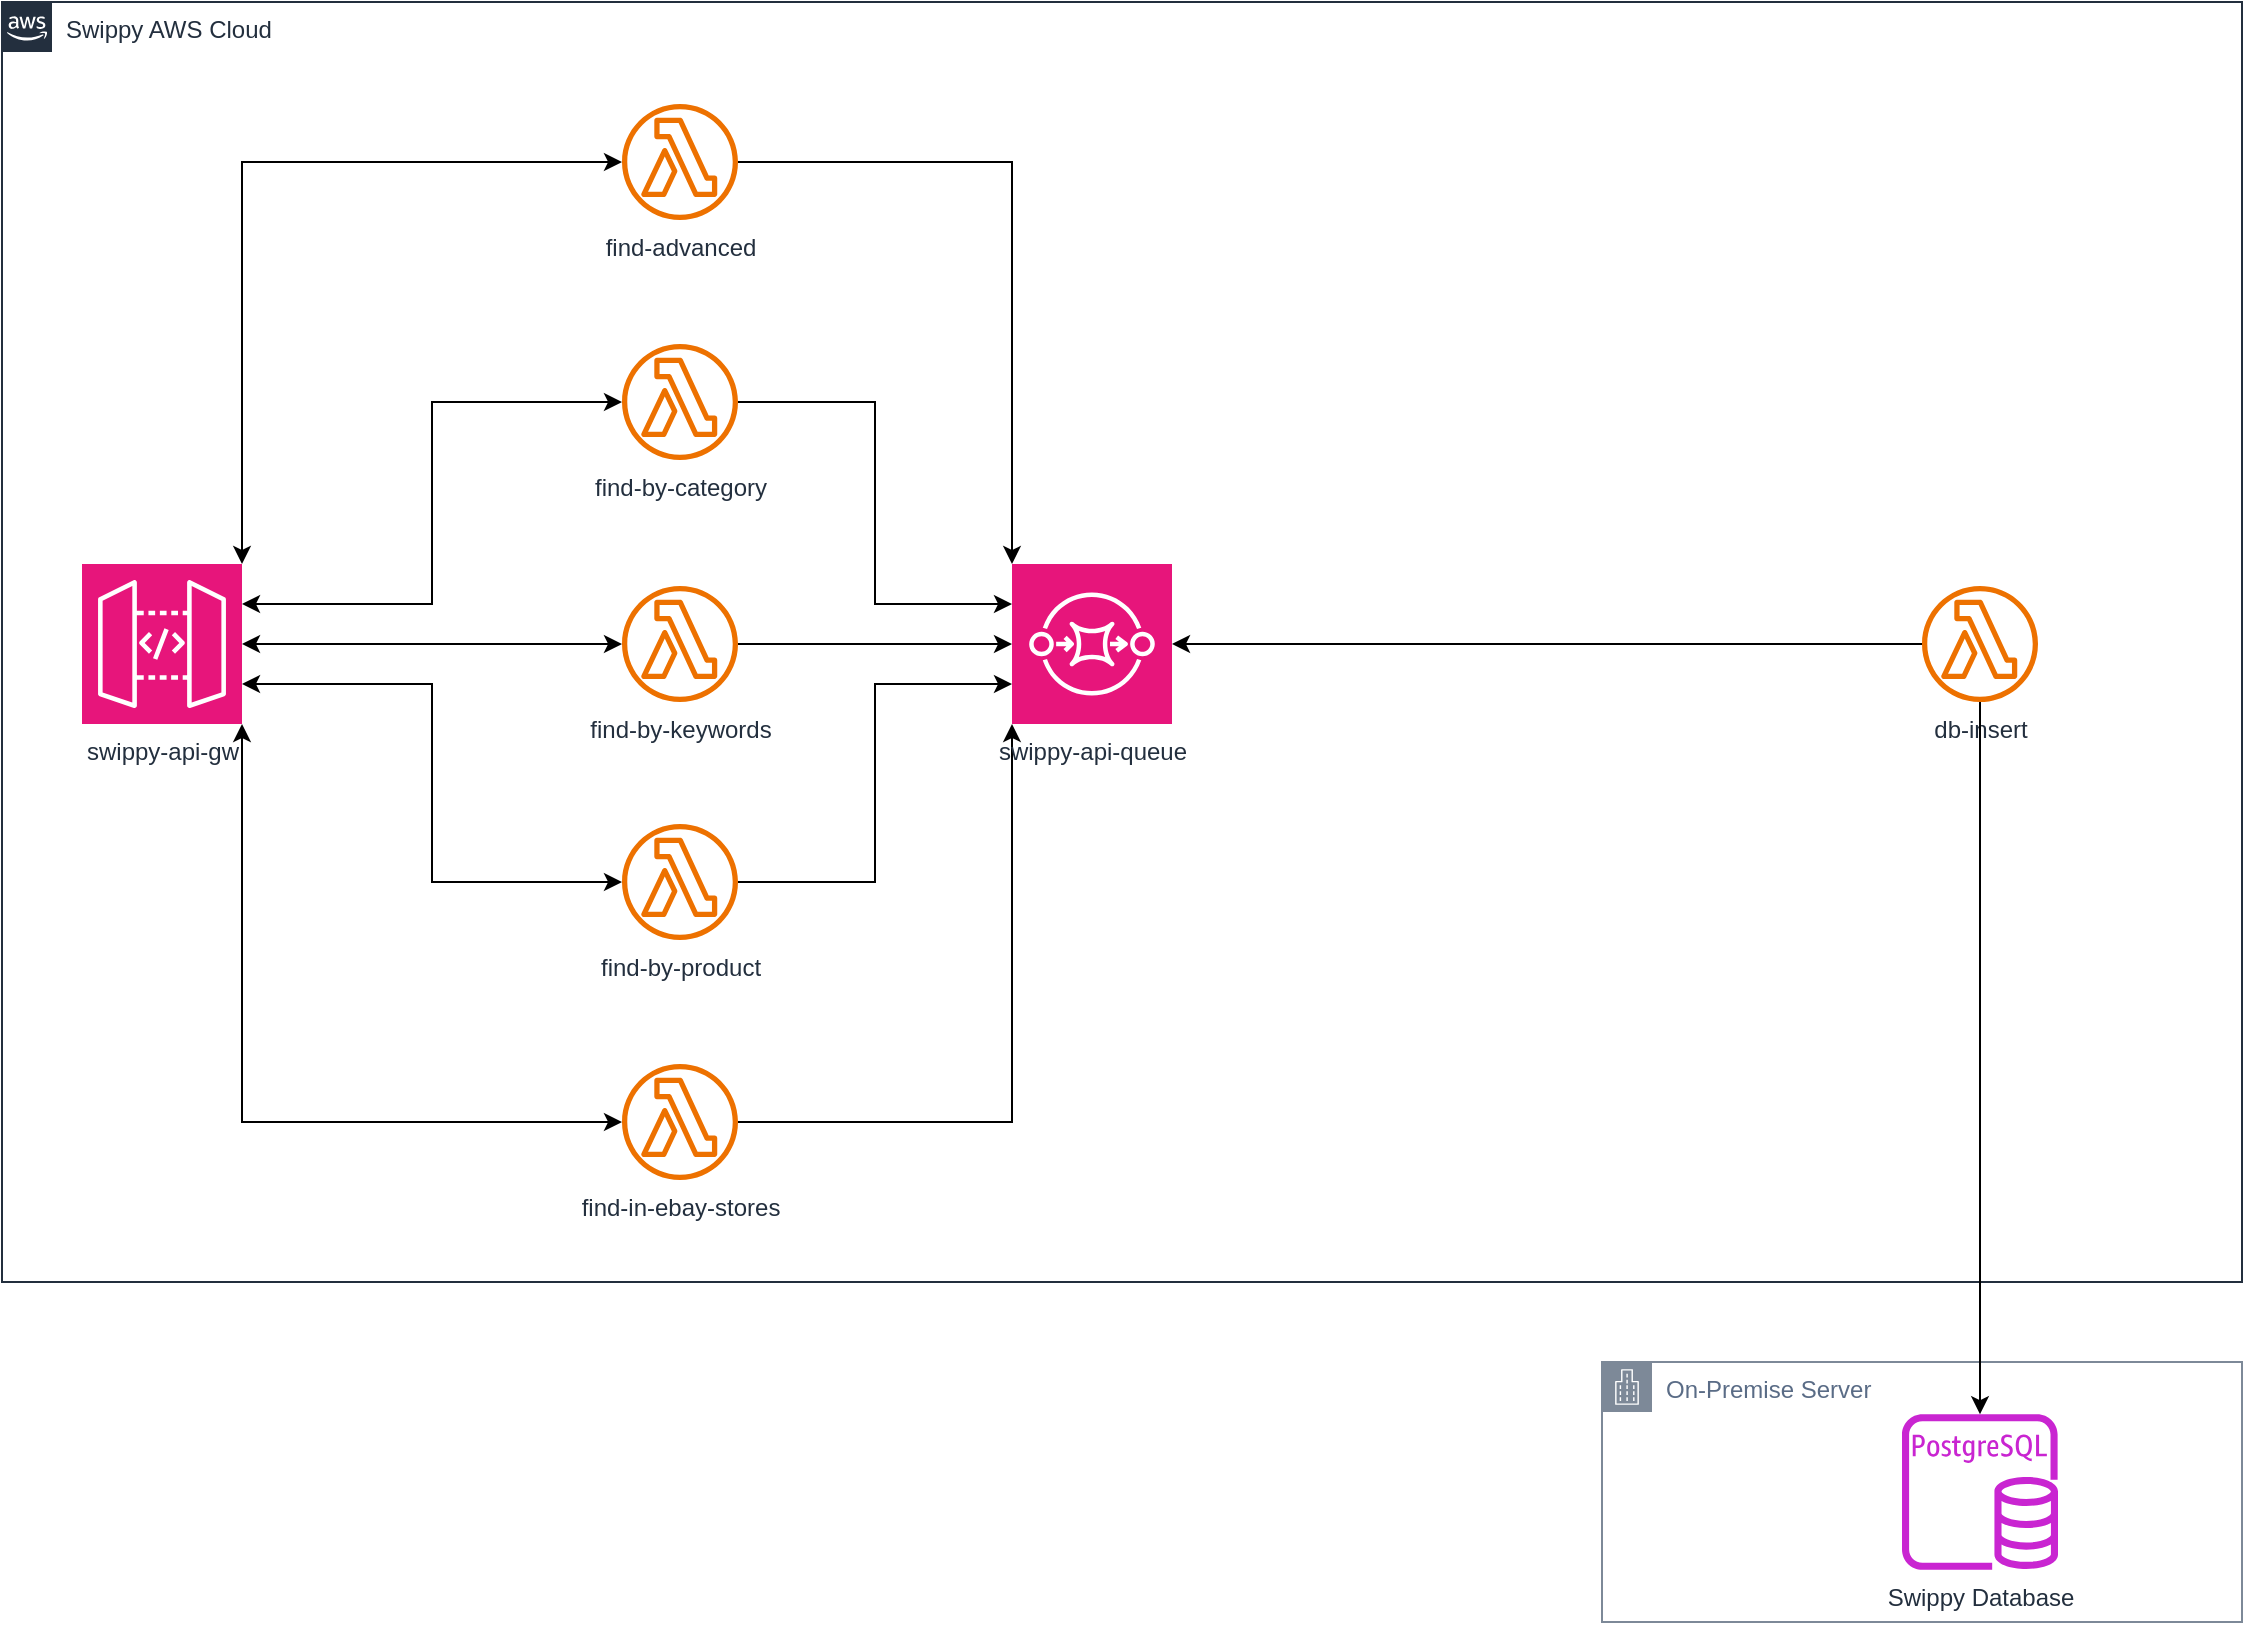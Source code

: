<mxfile version="22.1.4" type="device">
  <diagram id="Ht1M8jgEwFfnCIfOTk4-" name="Page-1">
    <mxGraphModel dx="1383" dy="771" grid="1" gridSize="10" guides="1" tooltips="1" connect="1" arrows="1" fold="1" page="1" pageScale="1" pageWidth="1169" pageHeight="827" math="0" shadow="0">
      <root>
        <mxCell id="0" />
        <mxCell id="1" parent="0" />
        <mxCell id="UEzPUAAOIrF-is8g5C7q-74" value="Swippy AWS Cloud" style="points=[[0,0],[0.25,0],[0.5,0],[0.75,0],[1,0],[1,0.25],[1,0.5],[1,0.75],[1,1],[0.75,1],[0.5,1],[0.25,1],[0,1],[0,0.75],[0,0.5],[0,0.25]];outlineConnect=0;gradientColor=none;html=1;whiteSpace=wrap;fontSize=12;fontStyle=0;shape=mxgraph.aws4.group;grIcon=mxgraph.aws4.group_aws_cloud_alt;strokeColor=#232F3E;fillColor=none;verticalAlign=top;align=left;spacingLeft=30;fontColor=#232F3E;dashed=0;labelBackgroundColor=#ffffff;container=1;pointerEvents=0;collapsible=0;recursiveResize=0;" parent="1" vertex="1">
          <mxGeometry x="40" width="1120" height="640" as="geometry" />
        </mxCell>
        <mxCell id="KWtaa2zTrmVgfw0MSQl9-2" value="&lt;div&gt;swippy-api-gw&lt;/div&gt;" style="sketch=0;points=[[0,0,0],[0.25,0,0],[0.5,0,0],[0.75,0,0],[1,0,0],[0,1,0],[0.25,1,0],[0.5,1,0],[0.75,1,0],[1,1,0],[0,0.25,0],[0,0.5,0],[0,0.75,0],[1,0.25,0],[1,0.5,0],[1,0.75,0]];outlineConnect=0;fontColor=#232F3E;fillColor=#E7157B;strokeColor=#ffffff;dashed=0;verticalLabelPosition=bottom;verticalAlign=top;align=center;html=1;fontSize=12;fontStyle=0;aspect=fixed;shape=mxgraph.aws4.resourceIcon;resIcon=mxgraph.aws4.api_gateway;" vertex="1" parent="UEzPUAAOIrF-is8g5C7q-74">
          <mxGeometry x="40" y="281" width="80" height="80" as="geometry" />
        </mxCell>
        <mxCell id="KWtaa2zTrmVgfw0MSQl9-10" value="" style="edgeStyle=orthogonalEdgeStyle;rounded=0;orthogonalLoop=1;jettySize=auto;html=1;entryX=0;entryY=0;entryDx=0;entryDy=0;entryPerimeter=0;" edge="1" parent="UEzPUAAOIrF-is8g5C7q-74" source="KWtaa2zTrmVgfw0MSQl9-3" target="KWtaa2zTrmVgfw0MSQl9-8">
          <mxGeometry relative="1" as="geometry">
            <mxPoint x="437" y="80" as="targetPoint" />
          </mxGeometry>
        </mxCell>
        <mxCell id="KWtaa2zTrmVgfw0MSQl9-26" value="" style="rounded=0;orthogonalLoop=1;jettySize=auto;html=1;entryX=1;entryY=0;entryDx=0;entryDy=0;entryPerimeter=0;edgeStyle=orthogonalEdgeStyle;startArrow=classic;startFill=1;" edge="1" parent="UEzPUAAOIrF-is8g5C7q-74" source="KWtaa2zTrmVgfw0MSQl9-3" target="KWtaa2zTrmVgfw0MSQl9-2">
          <mxGeometry relative="1" as="geometry">
            <mxPoint x="241" y="80" as="targetPoint" />
          </mxGeometry>
        </mxCell>
        <mxCell id="KWtaa2zTrmVgfw0MSQl9-3" value="find-advanced" style="sketch=0;outlineConnect=0;fontColor=#232F3E;gradientColor=none;fillColor=#ED7100;strokeColor=none;dashed=0;verticalLabelPosition=bottom;verticalAlign=top;align=center;html=1;fontSize=12;fontStyle=0;aspect=fixed;pointerEvents=1;shape=mxgraph.aws4.lambda_function;" vertex="1" parent="UEzPUAAOIrF-is8g5C7q-74">
          <mxGeometry x="310" y="51" width="58" height="58" as="geometry" />
        </mxCell>
        <mxCell id="KWtaa2zTrmVgfw0MSQl9-12" value="" style="edgeStyle=orthogonalEdgeStyle;rounded=0;orthogonalLoop=1;jettySize=auto;html=1;entryX=0;entryY=0.25;entryDx=0;entryDy=0;entryPerimeter=0;" edge="1" parent="UEzPUAAOIrF-is8g5C7q-74" source="KWtaa2zTrmVgfw0MSQl9-4" target="KWtaa2zTrmVgfw0MSQl9-8">
          <mxGeometry relative="1" as="geometry">
            <mxPoint x="437" y="200" as="targetPoint" />
          </mxGeometry>
        </mxCell>
        <mxCell id="KWtaa2zTrmVgfw0MSQl9-29" value="" style="edgeStyle=orthogonalEdgeStyle;rounded=0;orthogonalLoop=1;jettySize=auto;html=1;entryX=1;entryY=0.25;entryDx=0;entryDy=0;entryPerimeter=0;startArrow=classic;startFill=1;" edge="1" parent="UEzPUAAOIrF-is8g5C7q-74" source="KWtaa2zTrmVgfw0MSQl9-4" target="KWtaa2zTrmVgfw0MSQl9-2">
          <mxGeometry relative="1" as="geometry">
            <mxPoint x="241" y="200" as="targetPoint" />
          </mxGeometry>
        </mxCell>
        <mxCell id="KWtaa2zTrmVgfw0MSQl9-4" value="find-by-category" style="sketch=0;outlineConnect=0;fontColor=#232F3E;gradientColor=none;fillColor=#ED7100;strokeColor=none;dashed=0;verticalLabelPosition=bottom;verticalAlign=top;align=center;html=1;fontSize=12;fontStyle=0;aspect=fixed;pointerEvents=1;shape=mxgraph.aws4.lambda_function;" vertex="1" parent="UEzPUAAOIrF-is8g5C7q-74">
          <mxGeometry x="310" y="171" width="58" height="58" as="geometry" />
        </mxCell>
        <mxCell id="KWtaa2zTrmVgfw0MSQl9-14" value="" style="edgeStyle=orthogonalEdgeStyle;rounded=0;orthogonalLoop=1;jettySize=auto;html=1;entryX=0;entryY=0.5;entryDx=0;entryDy=0;entryPerimeter=0;" edge="1" parent="UEzPUAAOIrF-is8g5C7q-74" source="KWtaa2zTrmVgfw0MSQl9-5" target="KWtaa2zTrmVgfw0MSQl9-8">
          <mxGeometry relative="1" as="geometry">
            <mxPoint x="437" y="321" as="targetPoint" />
          </mxGeometry>
        </mxCell>
        <mxCell id="KWtaa2zTrmVgfw0MSQl9-31" value="" style="edgeStyle=orthogonalEdgeStyle;rounded=0;orthogonalLoop=1;jettySize=auto;html=1;entryX=1;entryY=0.5;entryDx=0;entryDy=0;entryPerimeter=0;startArrow=classic;startFill=1;" edge="1" parent="UEzPUAAOIrF-is8g5C7q-74" source="KWtaa2zTrmVgfw0MSQl9-5" target="KWtaa2zTrmVgfw0MSQl9-2">
          <mxGeometry relative="1" as="geometry">
            <mxPoint x="241" y="321" as="targetPoint" />
          </mxGeometry>
        </mxCell>
        <mxCell id="KWtaa2zTrmVgfw0MSQl9-5" value="find-by-keywords" style="sketch=0;outlineConnect=0;fontColor=#232F3E;gradientColor=none;fillColor=#ED7100;strokeColor=none;dashed=0;verticalLabelPosition=bottom;verticalAlign=top;align=center;html=1;fontSize=12;fontStyle=0;aspect=fixed;pointerEvents=1;shape=mxgraph.aws4.lambda_function;" vertex="1" parent="UEzPUAAOIrF-is8g5C7q-74">
          <mxGeometry x="310" y="292" width="58" height="58" as="geometry" />
        </mxCell>
        <mxCell id="KWtaa2zTrmVgfw0MSQl9-16" value="" style="edgeStyle=orthogonalEdgeStyle;rounded=0;orthogonalLoop=1;jettySize=auto;html=1;entryX=0;entryY=0.75;entryDx=0;entryDy=0;entryPerimeter=0;" edge="1" parent="UEzPUAAOIrF-is8g5C7q-74" source="KWtaa2zTrmVgfw0MSQl9-6" target="KWtaa2zTrmVgfw0MSQl9-8">
          <mxGeometry relative="1" as="geometry">
            <mxPoint x="437" y="440" as="targetPoint" />
          </mxGeometry>
        </mxCell>
        <mxCell id="KWtaa2zTrmVgfw0MSQl9-33" value="" style="edgeStyle=orthogonalEdgeStyle;rounded=0;orthogonalLoop=1;jettySize=auto;html=1;entryX=1;entryY=0.75;entryDx=0;entryDy=0;entryPerimeter=0;startArrow=classic;startFill=1;" edge="1" parent="UEzPUAAOIrF-is8g5C7q-74" source="KWtaa2zTrmVgfw0MSQl9-6" target="KWtaa2zTrmVgfw0MSQl9-2">
          <mxGeometry relative="1" as="geometry">
            <mxPoint x="241" y="440" as="targetPoint" />
          </mxGeometry>
        </mxCell>
        <mxCell id="KWtaa2zTrmVgfw0MSQl9-6" value="find-by-product" style="sketch=0;outlineConnect=0;fontColor=#232F3E;gradientColor=none;fillColor=#ED7100;strokeColor=none;dashed=0;verticalLabelPosition=bottom;verticalAlign=top;align=center;html=1;fontSize=12;fontStyle=0;aspect=fixed;pointerEvents=1;shape=mxgraph.aws4.lambda_function;" vertex="1" parent="UEzPUAAOIrF-is8g5C7q-74">
          <mxGeometry x="310" y="411" width="58" height="58" as="geometry" />
        </mxCell>
        <mxCell id="KWtaa2zTrmVgfw0MSQl9-18" value="" style="edgeStyle=orthogonalEdgeStyle;rounded=0;orthogonalLoop=1;jettySize=auto;html=1;entryX=0;entryY=1;entryDx=0;entryDy=0;entryPerimeter=0;" edge="1" parent="UEzPUAAOIrF-is8g5C7q-74" source="KWtaa2zTrmVgfw0MSQl9-7" target="KWtaa2zTrmVgfw0MSQl9-8">
          <mxGeometry relative="1" as="geometry">
            <mxPoint x="437" y="560" as="targetPoint" />
          </mxGeometry>
        </mxCell>
        <mxCell id="KWtaa2zTrmVgfw0MSQl9-35" value="" style="edgeStyle=orthogonalEdgeStyle;rounded=0;orthogonalLoop=1;jettySize=auto;html=1;entryX=1;entryY=1;entryDx=0;entryDy=0;entryPerimeter=0;startArrow=classic;startFill=1;" edge="1" parent="UEzPUAAOIrF-is8g5C7q-74" source="KWtaa2zTrmVgfw0MSQl9-7" target="KWtaa2zTrmVgfw0MSQl9-2">
          <mxGeometry relative="1" as="geometry">
            <mxPoint x="241" y="560" as="targetPoint" />
          </mxGeometry>
        </mxCell>
        <mxCell id="KWtaa2zTrmVgfw0MSQl9-7" value="find-in-ebay-stores" style="sketch=0;outlineConnect=0;fontColor=#232F3E;gradientColor=none;fillColor=#ED7100;strokeColor=none;dashed=0;verticalLabelPosition=bottom;verticalAlign=top;align=center;html=1;fontSize=12;fontStyle=0;aspect=fixed;pointerEvents=1;shape=mxgraph.aws4.lambda_function;" vertex="1" parent="UEzPUAAOIrF-is8g5C7q-74">
          <mxGeometry x="310" y="531" width="58" height="58" as="geometry" />
        </mxCell>
        <mxCell id="KWtaa2zTrmVgfw0MSQl9-8" value="swippy-api-queue" style="sketch=0;points=[[0,0,0],[0.25,0,0],[0.5,0,0],[0.75,0,0],[1,0,0],[0,1,0],[0.25,1,0],[0.5,1,0],[0.75,1,0],[1,1,0],[0,0.25,0],[0,0.5,0],[0,0.75,0],[1,0.25,0],[1,0.5,0],[1,0.75,0]];outlineConnect=0;fontColor=#232F3E;fillColor=#E7157B;strokeColor=#ffffff;dashed=0;verticalLabelPosition=bottom;verticalAlign=top;align=center;html=1;fontSize=12;fontStyle=0;aspect=fixed;shape=mxgraph.aws4.resourceIcon;resIcon=mxgraph.aws4.sqs;labelPosition=center;" vertex="1" parent="UEzPUAAOIrF-is8g5C7q-74">
          <mxGeometry x="505" y="281" width="80" height="80" as="geometry" />
        </mxCell>
        <mxCell id="KWtaa2zTrmVgfw0MSQl9-38" value="" style="edgeStyle=orthogonalEdgeStyle;rounded=0;orthogonalLoop=1;jettySize=auto;html=1;entryX=1;entryY=0.5;entryDx=0;entryDy=0;entryPerimeter=0;" edge="1" parent="UEzPUAAOIrF-is8g5C7q-74" source="KWtaa2zTrmVgfw0MSQl9-36" target="KWtaa2zTrmVgfw0MSQl9-8">
          <mxGeometry relative="1" as="geometry">
            <mxPoint x="891" y="320" as="targetPoint" />
          </mxGeometry>
        </mxCell>
        <mxCell id="KWtaa2zTrmVgfw0MSQl9-36" value="db-insert" style="sketch=0;outlineConnect=0;fontColor=#232F3E;gradientColor=none;fillColor=#ED7100;strokeColor=none;dashed=0;verticalLabelPosition=bottom;verticalAlign=top;align=center;html=1;fontSize=12;fontStyle=0;aspect=fixed;pointerEvents=1;shape=mxgraph.aws4.lambda_function;labelPosition=center;" vertex="1" parent="UEzPUAAOIrF-is8g5C7q-74">
          <mxGeometry x="960" y="292" width="58" height="58" as="geometry" />
        </mxCell>
        <mxCell id="KWtaa2zTrmVgfw0MSQl9-40" value="On-Premise Server" style="points=[[0,0],[0.25,0],[0.5,0],[0.75,0],[1,0],[1,0.25],[1,0.5],[1,0.75],[1,1],[0.75,1],[0.5,1],[0.25,1],[0,1],[0,0.75],[0,0.5],[0,0.25]];outlineConnect=0;gradientColor=none;html=1;whiteSpace=wrap;fontSize=12;fontStyle=0;container=1;pointerEvents=0;collapsible=0;recursiveResize=0;shape=mxgraph.aws4.group;grIcon=mxgraph.aws4.group_corporate_data_center;strokeColor=#7D8998;fillColor=none;verticalAlign=top;align=left;spacingLeft=30;fontColor=#5A6C86;dashed=0;" vertex="1" parent="1">
          <mxGeometry x="840" y="680" width="320" height="130" as="geometry" />
        </mxCell>
        <mxCell id="KWtaa2zTrmVgfw0MSQl9-41" value="Swippy Database" style="sketch=0;outlineConnect=0;fontColor=#232F3E;gradientColor=none;fillColor=#C925D1;strokeColor=none;dashed=0;verticalLabelPosition=bottom;verticalAlign=top;align=center;html=1;fontSize=12;fontStyle=0;aspect=fixed;pointerEvents=1;shape=mxgraph.aws4.rds_postgresql_instance;" vertex="1" parent="KWtaa2zTrmVgfw0MSQl9-40">
          <mxGeometry x="150" y="26" width="78" height="78" as="geometry" />
        </mxCell>
        <mxCell id="KWtaa2zTrmVgfw0MSQl9-43" value="" style="edgeStyle=orthogonalEdgeStyle;rounded=0;orthogonalLoop=1;jettySize=auto;html=1;" edge="1" parent="1" source="KWtaa2zTrmVgfw0MSQl9-36" target="KWtaa2zTrmVgfw0MSQl9-41">
          <mxGeometry relative="1" as="geometry">
            <mxPoint x="1029" y="429" as="targetPoint" />
          </mxGeometry>
        </mxCell>
      </root>
    </mxGraphModel>
  </diagram>
</mxfile>
